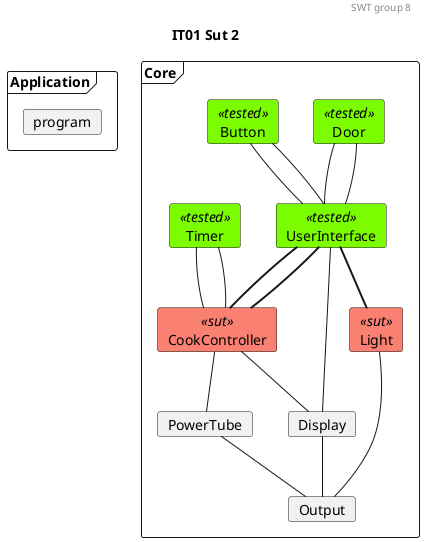 @startuml IT02-Sut

'Testing colors:
skinparam card {
    backgroundColor<<tested>> lawngreen
    backgroundColor<<sut>> salmon
    backgroundColor<<test>> salmon
    backgroundColor<<fake>> gold
}

header SWT group 8
title IT01 Sut 2

frame Application {
    card program
}

frame Core {
'0.
    card Door<<tested>>
    card Button<<tested>>
    card Timer<<tested>>

'1.
    card UserInterface<<tested>>

'2.
    card CookController<<sut>>
    card Light<<sut>>

'3.
    card PowerTube
    card Display

'4 
    card Output

'Relations projects
' 0. to 1.
Door -- UserInterface
Door -- UserInterface

Button -- UserInterface
Button -- UserInterface


'Relations CookController:
'1.
UserInterface -[thickness=2]- CookController
UserInterface -[thickness=2]- CookController

'1. to 3.
'Door -[thickness=2]- CookController

Timer -- CookController
Timer -- CookController


CookController -- PowerTube

'1. to 2.
UserInterface -- Display
UserInterface -[thickness=2]- Light
CookController -- Display



' Relations 2. to 3.
Light -- Output
Display -- Output
PowerTube -- Output



@enduml